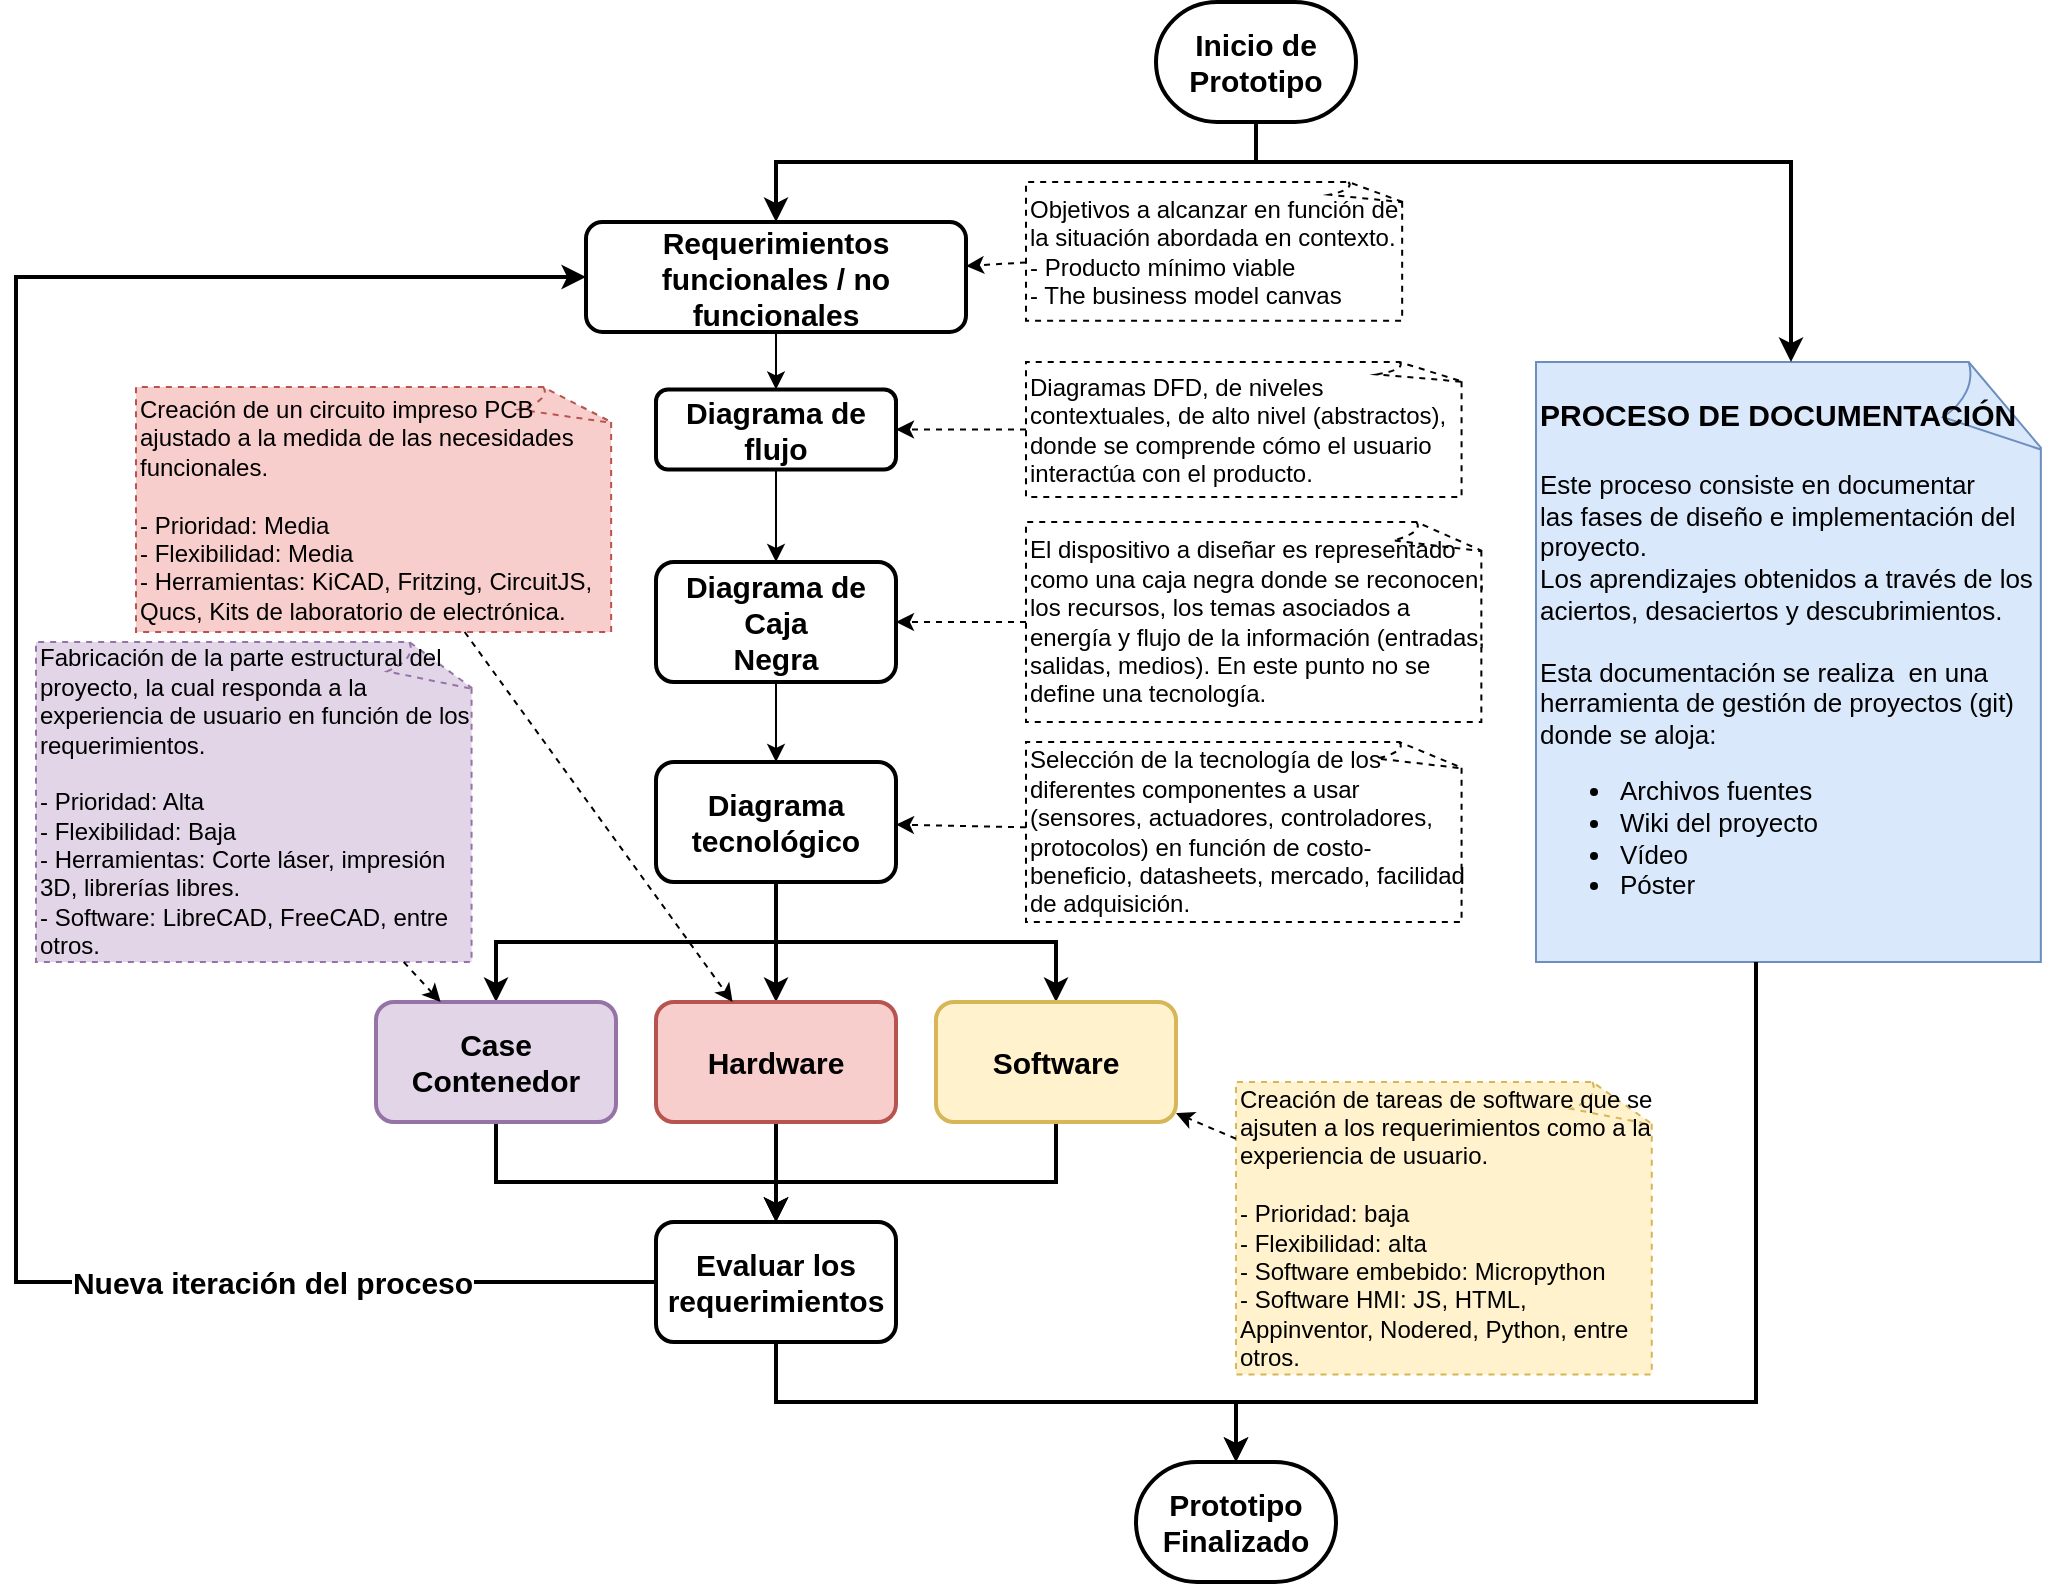 <mxfile version="24.7.5" pages="5">
  <diagram id="zblVs6jppqcIoP6dB_b8" name="general">
    <mxGraphModel dx="1432" dy="977" grid="1" gridSize="10" guides="1" tooltips="1" connect="1" arrows="1" fold="1" page="1" pageScale="1" pageWidth="1100" pageHeight="850" math="0" shadow="0">
      <root>
        <mxCell id="0" />
        <mxCell id="1" parent="0" />
        <mxCell id="lhsRVdn5JNCcbfvOyx01-1" style="edgeStyle=orthogonalEdgeStyle;rounded=0;orthogonalLoop=1;jettySize=auto;html=1;entryX=0.5;entryY=0;entryDx=0;entryDy=0;exitX=0.5;exitY=1;exitDx=0;exitDy=0;exitPerimeter=0;strokeWidth=2;" parent="1" source="khMxp5yhewXDQ_LikuQ0-16" target="ctMKTAFmDEPiYeMykR64-2" edge="1">
          <mxGeometry relative="1" as="geometry">
            <Array as="points">
              <mxPoint x="650" y="110" />
              <mxPoint x="410" y="110" />
            </Array>
          </mxGeometry>
        </mxCell>
        <mxCell id="ctMKTAFmDEPiYeMykR64-6" style="edgeStyle=orthogonalEdgeStyle;rounded=0;orthogonalLoop=1;jettySize=auto;html=1;exitX=0.5;exitY=1;exitDx=0;exitDy=0;entryX=0.5;entryY=0;entryDx=0;entryDy=0;" parent="1" source="ctMKTAFmDEPiYeMykR64-2" target="ctMKTAFmDEPiYeMykR64-4" edge="1">
          <mxGeometry relative="1" as="geometry" />
        </mxCell>
        <mxCell id="ctMKTAFmDEPiYeMykR64-2" value="Requerimientos funcionales / no funcionales" style="rounded=1;whiteSpace=wrap;html=1;fontSize=15;fontStyle=1;strokeWidth=2;" parent="1" vertex="1">
          <mxGeometry x="315" y="140" width="190" height="55" as="geometry" />
        </mxCell>
        <mxCell id="ctMKTAFmDEPiYeMykR64-12" style="edgeStyle=orthogonalEdgeStyle;rounded=0;orthogonalLoop=1;jettySize=auto;html=1;exitX=0.5;exitY=1;exitDx=0;exitDy=0;entryX=0.5;entryY=0;entryDx=0;entryDy=0;" parent="1" source="ctMKTAFmDEPiYeMykR64-4" target="ctMKTAFmDEPiYeMykR64-8" edge="1">
          <mxGeometry relative="1" as="geometry" />
        </mxCell>
        <mxCell id="ctMKTAFmDEPiYeMykR64-4" value="Diagrama de flujo" style="rounded=1;whiteSpace=wrap;html=1;fontSize=15;fontStyle=1;strokeWidth=2;" parent="1" vertex="1">
          <mxGeometry x="350" y="223.75" width="120" height="40" as="geometry" />
        </mxCell>
        <mxCell id="7URIrKoZrntQFFkRXAgE-2" style="edgeStyle=orthogonalEdgeStyle;rounded=0;orthogonalLoop=1;jettySize=auto;html=1;exitX=0.5;exitY=1;exitDx=0;exitDy=0;entryX=0.5;entryY=0;entryDx=0;entryDy=0;" parent="1" source="ctMKTAFmDEPiYeMykR64-8" target="7URIrKoZrntQFFkRXAgE-1" edge="1">
          <mxGeometry relative="1" as="geometry" />
        </mxCell>
        <mxCell id="ctMKTAFmDEPiYeMykR64-8" value="Diagrama de Caja&lt;br style=&quot;font-size: 15px;&quot;&gt;Negra" style="rounded=1;whiteSpace=wrap;html=1;fontSize=15;fontStyle=1;strokeWidth=2;" parent="1" vertex="1">
          <mxGeometry x="350" y="310" width="120" height="60" as="geometry" />
        </mxCell>
        <mxCell id="7URIrKoZrntQFFkRXAgE-11" style="edgeStyle=orthogonalEdgeStyle;rounded=0;orthogonalLoop=1;jettySize=auto;html=1;entryX=0.5;entryY=0;entryDx=0;entryDy=0;strokeWidth=2;" parent="1" source="7URIrKoZrntQFFkRXAgE-1" target="7URIrKoZrntQFFkRXAgE-8" edge="1">
          <mxGeometry relative="1" as="geometry" />
        </mxCell>
        <mxCell id="7URIrKoZrntQFFkRXAgE-12" style="edgeStyle=orthogonalEdgeStyle;rounded=0;orthogonalLoop=1;jettySize=auto;html=1;entryX=0.5;entryY=0;entryDx=0;entryDy=0;strokeWidth=2;" parent="1" source="7URIrKoZrntQFFkRXAgE-1" target="7URIrKoZrntQFFkRXAgE-10" edge="1">
          <mxGeometry relative="1" as="geometry">
            <Array as="points">
              <mxPoint x="410" y="500" />
              <mxPoint x="550" y="500" />
            </Array>
          </mxGeometry>
        </mxCell>
        <mxCell id="7URIrKoZrntQFFkRXAgE-14" style="edgeStyle=orthogonalEdgeStyle;rounded=0;orthogonalLoop=1;jettySize=auto;html=1;exitX=0.5;exitY=1;exitDx=0;exitDy=0;strokeWidth=2;" parent="1" source="7URIrKoZrntQFFkRXAgE-1" target="7URIrKoZrntQFFkRXAgE-9" edge="1">
          <mxGeometry relative="1" as="geometry">
            <Array as="points">
              <mxPoint x="410" y="500" />
              <mxPoint x="270" y="500" />
            </Array>
          </mxGeometry>
        </mxCell>
        <mxCell id="7URIrKoZrntQFFkRXAgE-1" value="Diagrama tecnológico" style="rounded=1;whiteSpace=wrap;html=1;fontSize=15;fontStyle=1;strokeWidth=2;" parent="1" vertex="1">
          <mxGeometry x="350" y="410" width="120" height="60" as="geometry" />
        </mxCell>
        <mxCell id="EEnLOxuR0FQOjb9HqZ-0-1" style="edgeStyle=orthogonalEdgeStyle;rounded=0;orthogonalLoop=1;jettySize=auto;html=1;entryX=0;entryY=0.5;entryDx=0;entryDy=0;exitX=0;exitY=0.5;exitDx=0;exitDy=0;strokeWidth=2;" parent="1" source="7URIrKoZrntQFFkRXAgE-5" target="ctMKTAFmDEPiYeMykR64-2" edge="1">
          <mxGeometry relative="1" as="geometry">
            <Array as="points">
              <mxPoint x="30" y="670" />
              <mxPoint x="30" y="168" />
            </Array>
            <mxPoint x="350" y="660" as="sourcePoint" />
            <mxPoint x="280" y="190" as="targetPoint" />
          </mxGeometry>
        </mxCell>
        <mxCell id="khMxp5yhewXDQ_LikuQ0-17" value="Nueva iteración del proceso" style="edgeLabel;html=1;align=center;verticalAlign=middle;resizable=0;points=[];fontStyle=1;fontSize=15;" parent="EEnLOxuR0FQOjb9HqZ-0-1" vertex="1" connectable="0">
          <mxGeometry x="-0.8" y="3" relative="1" as="geometry">
            <mxPoint x="-82" y="-3" as="offset" />
          </mxGeometry>
        </mxCell>
        <mxCell id="khMxp5yhewXDQ_LikuQ0-11" style="edgeStyle=orthogonalEdgeStyle;rounded=0;orthogonalLoop=1;jettySize=auto;html=1;exitX=0.5;exitY=1;exitDx=0;exitDy=0;entryX=0.5;entryY=0;entryDx=0;entryDy=0;entryPerimeter=0;strokeWidth=2;" parent="1" source="7URIrKoZrntQFFkRXAgE-5" target="khMxp5yhewXDQ_LikuQ0-14" edge="1">
          <mxGeometry relative="1" as="geometry">
            <mxPoint x="410" y="740" as="targetPoint" />
          </mxGeometry>
        </mxCell>
        <mxCell id="7URIrKoZrntQFFkRXAgE-5" value="Evaluar los requerimientos" style="rounded=1;whiteSpace=wrap;html=1;fontSize=15;fontStyle=1;strokeWidth=2;" parent="1" vertex="1">
          <mxGeometry x="350" y="640" width="120" height="60" as="geometry" />
        </mxCell>
        <mxCell id="7URIrKoZrntQFFkRXAgE-15" style="edgeStyle=orthogonalEdgeStyle;rounded=0;orthogonalLoop=1;jettySize=auto;html=1;entryX=0.5;entryY=0;entryDx=0;entryDy=0;strokeWidth=2;" parent="1" source="7URIrKoZrntQFFkRXAgE-8" target="7URIrKoZrntQFFkRXAgE-5" edge="1">
          <mxGeometry relative="1" as="geometry" />
        </mxCell>
        <mxCell id="7URIrKoZrntQFFkRXAgE-8" value="Hardware" style="rounded=1;whiteSpace=wrap;html=1;fillColor=#f8cecc;strokeColor=#b85450;fontSize=15;fontStyle=1;strokeWidth=2;" parent="1" vertex="1">
          <mxGeometry x="350" y="530" width="120" height="60" as="geometry" />
        </mxCell>
        <mxCell id="7URIrKoZrntQFFkRXAgE-16" style="edgeStyle=orthogonalEdgeStyle;rounded=0;orthogonalLoop=1;jettySize=auto;html=1;exitX=0.5;exitY=1;exitDx=0;exitDy=0;entryX=0.5;entryY=0;entryDx=0;entryDy=0;strokeWidth=2;" parent="1" source="7URIrKoZrntQFFkRXAgE-9" target="7URIrKoZrntQFFkRXAgE-5" edge="1">
          <mxGeometry relative="1" as="geometry">
            <Array as="points">
              <mxPoint x="270" y="620" />
              <mxPoint x="410" y="620" />
            </Array>
          </mxGeometry>
        </mxCell>
        <mxCell id="7URIrKoZrntQFFkRXAgE-9" value="Case&lt;div style=&quot;font-size: 15px;&quot;&gt;Contenedor&lt;/div&gt;" style="rounded=1;whiteSpace=wrap;html=1;fillColor=#e1d5e7;strokeColor=#9673a6;fontSize=15;fontStyle=1;strokeWidth=2;" parent="1" vertex="1">
          <mxGeometry x="210" y="530" width="120" height="60" as="geometry" />
        </mxCell>
        <mxCell id="7URIrKoZrntQFFkRXAgE-17" style="edgeStyle=orthogonalEdgeStyle;rounded=0;orthogonalLoop=1;jettySize=auto;html=1;entryX=0.5;entryY=0;entryDx=0;entryDy=0;strokeWidth=2;" parent="1" source="7URIrKoZrntQFFkRXAgE-10" target="7URIrKoZrntQFFkRXAgE-5" edge="1">
          <mxGeometry relative="1" as="geometry">
            <Array as="points">
              <mxPoint x="550" y="620" />
              <mxPoint x="410" y="620" />
            </Array>
          </mxGeometry>
        </mxCell>
        <mxCell id="7URIrKoZrntQFFkRXAgE-10" value="Software" style="rounded=1;whiteSpace=wrap;html=1;fillColor=#fff2cc;strokeColor=#d6b656;fontSize=15;fontStyle=1;strokeWidth=2;" parent="1" vertex="1">
          <mxGeometry x="490" y="530" width="120" height="60" as="geometry" />
        </mxCell>
        <mxCell id="khMxp5yhewXDQ_LikuQ0-2" value="Creación de tareas de software que se ajsuten a los requerimientos como a la experiencia de usuario.&lt;div&gt;&lt;br&gt;- Prioridad: baja&lt;div&gt;- Flexibilidad: alta&lt;/div&gt;&lt;div&gt;&lt;span style=&quot;background-color: initial;&quot;&gt;- Software embebido: Micropython&lt;/span&gt;&lt;br&gt;&lt;/div&gt;&lt;div&gt;- Software HMI: JS, HTML, Appinventor, Nodered, Python, entre otros.&lt;/div&gt;&lt;/div&gt;" style="whiteSpace=wrap;html=1;shape=mxgraph.basic.document;align=left;dashed=1;fillColor=#fff2cc;strokeColor=#d6b656;" parent="1" vertex="1">
          <mxGeometry x="640" y="570" width="210" height="146.25" as="geometry" />
        </mxCell>
        <mxCell id="khMxp5yhewXDQ_LikuQ0-3" value="" style="endArrow=classic;html=1;rounded=0;dashed=1;" parent="1" source="khMxp5yhewXDQ_LikuQ0-2" target="7URIrKoZrntQFFkRXAgE-10" edge="1">
          <mxGeometry width="50" height="50" relative="1" as="geometry">
            <mxPoint x="330" y="510" as="sourcePoint" />
            <mxPoint x="380" y="460" as="targetPoint" />
          </mxGeometry>
        </mxCell>
        <mxCell id="khMxp5yhewXDQ_LikuQ0-4" value="Fabricación de la parte estructural del proyecto, la cual responda a la experiencia de usuario en función de los requerimientos.&lt;div&gt;&lt;br&gt;- Prioridad: Alta&lt;br&gt;- Flexibilidad: Baja&lt;br&gt;- Herramientas: Corte láser, impresión 3D, librerías libres.&lt;br&gt;- Software: LibreCAD, FreeCAD, entre otros.&lt;/div&gt;" style="whiteSpace=wrap;html=1;shape=mxgraph.basic.document;align=left;dashed=1;fillColor=#e1d5e7;strokeColor=#9673a6;" parent="1" vertex="1">
          <mxGeometry x="40" y="350" width="220" height="160" as="geometry" />
        </mxCell>
        <mxCell id="khMxp5yhewXDQ_LikuQ0-5" value="" style="endArrow=classic;html=1;rounded=0;dashed=1;" parent="1" source="khMxp5yhewXDQ_LikuQ0-4" target="7URIrKoZrntQFFkRXAgE-9" edge="1">
          <mxGeometry width="50" height="50" relative="1" as="geometry">
            <mxPoint x="330" y="510" as="sourcePoint" />
            <mxPoint x="380" y="460" as="targetPoint" />
          </mxGeometry>
        </mxCell>
        <mxCell id="khMxp5yhewXDQ_LikuQ0-6" value="&lt;div&gt;Creación de un circuito impreso PCB ajustado a la medida de las necesidades funcionales.&lt;/div&gt;&lt;div&gt;&lt;br&gt;&lt;/div&gt;- Prioridad: Media&lt;br&gt;- Flexibilidad: Media&lt;br&gt;- Herramientas: KiCAD, Fritzing, CircuitJS, Qucs, Kits de laboratorio de electrónica." style="whiteSpace=wrap;html=1;shape=mxgraph.basic.document;align=left;dashed=1;fillColor=#f8cecc;strokeColor=#b85450;" parent="1" vertex="1">
          <mxGeometry x="90" y="222.5" width="240" height="122.5" as="geometry" />
        </mxCell>
        <mxCell id="khMxp5yhewXDQ_LikuQ0-7" value="" style="endArrow=classic;html=1;rounded=0;dashed=1;" parent="1" source="khMxp5yhewXDQ_LikuQ0-6" target="7URIrKoZrntQFFkRXAgE-8" edge="1">
          <mxGeometry width="50" height="50" relative="1" as="geometry">
            <mxPoint x="700" y="532" as="sourcePoint" />
            <mxPoint x="660" y="547" as="targetPoint" />
          </mxGeometry>
        </mxCell>
        <mxCell id="khMxp5yhewXDQ_LikuQ0-14" value="Prototipo&lt;br style=&quot;font-size: 15px;&quot;&gt;Finalizado" style="strokeWidth=2;html=1;shape=mxgraph.flowchart.terminator;whiteSpace=wrap;fontStyle=1;fontSize=15;" parent="1" vertex="1">
          <mxGeometry x="590" y="760" width="100" height="60" as="geometry" />
        </mxCell>
        <mxCell id="khMxp5yhewXDQ_LikuQ0-16" value="Inicio de&lt;div&gt;Prototipo&lt;br&gt;&lt;/div&gt;" style="strokeWidth=2;html=1;shape=mxgraph.flowchart.terminator;whiteSpace=wrap;fontStyle=1;fontSize=15;" parent="1" vertex="1">
          <mxGeometry x="600" y="30" width="100" height="60" as="geometry" />
        </mxCell>
        <mxCell id="khMxp5yhewXDQ_LikuQ0-18" value="&lt;div&gt;&lt;span style=&quot;background-color: initial;&quot;&gt;Objetivos a alcanzar en función de la situación abordada en contexto&lt;/span&gt;&lt;span style=&quot;background-color: initial;&quot;&gt;.&lt;/span&gt;&lt;/div&gt;&lt;div&gt;&lt;span style=&quot;background-color: initial;&quot;&gt;- Producto mínimo viable&lt;/span&gt;&lt;br&gt;&lt;/div&gt;&lt;div&gt;- The business model canvas&lt;/div&gt;" style="whiteSpace=wrap;html=1;shape=mxgraph.basic.document;align=left;dashed=1;" parent="1" vertex="1">
          <mxGeometry x="535" y="120" width="190" height="69.37" as="geometry" />
        </mxCell>
        <mxCell id="khMxp5yhewXDQ_LikuQ0-19" value="" style="endArrow=classic;html=1;rounded=0;dashed=1;" parent="1" source="khMxp5yhewXDQ_LikuQ0-18" target="ctMKTAFmDEPiYeMykR64-2" edge="1">
          <mxGeometry width="50" height="50" relative="1" as="geometry">
            <mxPoint x="700" y="611" as="sourcePoint" />
            <mxPoint x="660" y="594" as="targetPoint" />
          </mxGeometry>
        </mxCell>
        <mxCell id="5Bs77CCNB15Aal7O_y8E-1" value="Diagramas DFD, de niveles contextuales, de alto nivel (abstractos), donde se comprende cómo el usuario interactúa con el producto." style="whiteSpace=wrap;html=1;shape=mxgraph.basic.document;align=left;dashed=1;" parent="1" vertex="1">
          <mxGeometry x="535" y="210" width="220" height="67.5" as="geometry" />
        </mxCell>
        <mxCell id="5Bs77CCNB15Aal7O_y8E-2" value="" style="endArrow=classic;html=1;rounded=0;dashed=1;" parent="1" source="5Bs77CCNB15Aal7O_y8E-1" target="ctMKTAFmDEPiYeMykR64-4" edge="1">
          <mxGeometry width="50" height="50" relative="1" as="geometry">
            <mxPoint x="560" y="202" as="sourcePoint" />
            <mxPoint x="515" y="203" as="targetPoint" />
          </mxGeometry>
        </mxCell>
        <mxCell id="5Bs77CCNB15Aal7O_y8E-3" value="El dispositivo a diseñar es representado como una caja negra donde se reconocen, los recursos, los temas asociados a energía y flujo de la información (entradas, salidas, medios). En este punto no se define una tecnología." style="whiteSpace=wrap;html=1;shape=mxgraph.basic.document;align=left;dashed=1;" parent="1" vertex="1">
          <mxGeometry x="535" y="290" width="230" height="100" as="geometry" />
        </mxCell>
        <mxCell id="5Bs77CCNB15Aal7O_y8E-4" value="" style="endArrow=classic;html=1;rounded=0;dashed=1;entryX=1;entryY=0.5;entryDx=0;entryDy=0;" parent="1" source="5Bs77CCNB15Aal7O_y8E-3" target="ctMKTAFmDEPiYeMykR64-8" edge="1">
          <mxGeometry width="50" height="50" relative="1" as="geometry">
            <mxPoint x="550" y="266" as="sourcePoint" />
            <mxPoint x="480" y="273" as="targetPoint" />
          </mxGeometry>
        </mxCell>
        <mxCell id="5Bs77CCNB15Aal7O_y8E-5" value="Selección de la tecnología de los diferentes componentes a usar (sensores, actuadores, controladores, protocolos) en función de costo-beneficio, datasheets, mercado, facilidad de adquisición." style="whiteSpace=wrap;html=1;shape=mxgraph.basic.document;align=left;dashed=1;" parent="1" vertex="1">
          <mxGeometry x="535" y="400" width="220" height="90" as="geometry" />
        </mxCell>
        <mxCell id="5Bs77CCNB15Aal7O_y8E-6" value="" style="endArrow=classic;html=1;rounded=0;dashed=1;" parent="1" source="5Bs77CCNB15Aal7O_y8E-5" target="7URIrKoZrntQFFkRXAgE-1" edge="1">
          <mxGeometry width="50" height="50" relative="1" as="geometry">
            <mxPoint x="550" y="365" as="sourcePoint" />
            <mxPoint x="480" y="370" as="targetPoint" />
          </mxGeometry>
        </mxCell>
        <mxCell id="5Bs77CCNB15Aal7O_y8E-16" value="&lt;div style=&quot;&quot;&gt;&lt;b style=&quot;font-size: 15px; text-wrap: nowrap; background-color: initial;&quot;&gt;PROCESO DE DOCUMENTACIÓN&lt;/b&gt;&lt;/div&gt;&lt;div style=&quot;&quot;&gt;&lt;span style=&quot;font-size: 15px; text-wrap: nowrap;&quot;&gt;&lt;br&gt;&lt;/span&gt;&lt;/div&gt;&lt;span style=&quot;text-wrap: nowrap; font-size: 13px;&quot;&gt;&lt;font style=&quot;font-size: 13px;&quot;&gt;&lt;div style=&quot;&quot;&gt;&lt;span style=&quot;background-color: initial;&quot;&gt;Este proceso consiste en &lt;/span&gt;&lt;span style=&quot;background-color: initial;&quot;&gt;documentar&lt;/span&gt;&lt;/div&gt;&lt;div style=&quot;&quot;&gt;&lt;span style=&quot;background-color: initial;&quot;&gt;las fases de diseño &lt;/span&gt;&lt;span style=&quot;background-color: initial;&quot;&gt;e implementación del&amp;nbsp;&lt;/span&gt;&lt;/div&gt;&lt;div style=&quot;&quot;&gt;&lt;span style=&quot;background-color: initial;&quot;&gt;proyecto.&lt;/span&gt;&lt;/div&gt;&lt;/font&gt;&lt;/span&gt;&lt;div style=&quot;text-wrap: nowrap; font-size: 13px;&quot;&gt;&lt;font style=&quot;font-size: 13px;&quot;&gt;Los aprendizajes obtenidos a través de los&lt;/font&gt;&lt;/div&gt;&lt;div style=&quot;text-wrap: nowrap; font-size: 13px;&quot;&gt;&lt;font style=&quot;font-size: 13px;&quot;&gt;aciertos, desaciertos y descubrimientos.&lt;/font&gt;&lt;/div&gt;&lt;div style=&quot;text-wrap: nowrap; font-size: 13px;&quot;&gt;&lt;font style=&quot;font-size: 13px;&quot;&gt;&lt;br&gt;&lt;/font&gt;&lt;/div&gt;&lt;div style=&quot;text-wrap: nowrap; font-size: 13px;&quot;&gt;&lt;font style=&quot;font-size: 13px;&quot;&gt;Esta documentación se realiza&amp;nbsp; en una&lt;/font&gt;&lt;/div&gt;&lt;div style=&quot;text-wrap: nowrap; font-size: 13px;&quot;&gt;&lt;font style=&quot;font-size: 13px;&quot;&gt;herramienta de gestión de proyectos (git)&lt;/font&gt;&lt;/div&gt;&lt;div style=&quot;text-wrap: nowrap; font-size: 13px;&quot;&gt;&lt;font style=&quot;font-size: 13px;&quot;&gt;donde se aloja:&lt;/font&gt;&lt;/div&gt;&lt;div style=&quot;text-wrap: nowrap; font-size: 13px;&quot;&gt;&lt;ul style=&quot;&quot;&gt;&lt;li style=&quot;&quot;&gt;&lt;font style=&quot;font-size: 13px;&quot;&gt;&lt;span style=&quot;background-color: initial;&quot;&gt;Archivos fuentes&lt;/span&gt;&lt;br&gt;&lt;/font&gt;&lt;/li&gt;&lt;li style=&quot;&quot;&gt;&lt;font style=&quot;font-size: 13px;&quot;&gt;Wiki del proyecto&lt;/font&gt;&lt;/li&gt;&lt;li style=&quot;&quot;&gt;&lt;font style=&quot;font-size: 13px;&quot;&gt;Vídeo&lt;/font&gt;&lt;/li&gt;&lt;li style=&quot;&quot;&gt;&lt;font style=&quot;font-size: 13px;&quot;&gt;Póster&lt;/font&gt;&lt;/li&gt;&lt;/ul&gt;&lt;/div&gt;" style="html=1;shape=mxgraph.basic.document;align=left;whiteSpace=wrap;fillColor=#dae8fc;strokeColor=#6c8ebf;" parent="1" vertex="1">
          <mxGeometry x="790" y="210" width="255" height="300" as="geometry" />
        </mxCell>
        <mxCell id="5Bs77CCNB15Aal7O_y8E-18" style="edgeStyle=orthogonalEdgeStyle;rounded=0;orthogonalLoop=1;jettySize=auto;html=1;entryX=0.5;entryY=0;entryDx=0;entryDy=0;entryPerimeter=0;strokeWidth=2;" parent="1" source="5Bs77CCNB15Aal7O_y8E-16" target="khMxp5yhewXDQ_LikuQ0-14" edge="1">
          <mxGeometry relative="1" as="geometry">
            <Array as="points">
              <mxPoint x="900" y="730" />
              <mxPoint x="640" y="730" />
            </Array>
          </mxGeometry>
        </mxCell>
        <mxCell id="5Bs77CCNB15Aal7O_y8E-19" style="edgeStyle=orthogonalEdgeStyle;rounded=0;orthogonalLoop=1;jettySize=auto;html=1;exitX=0.5;exitY=1;exitDx=0;exitDy=0;exitPerimeter=0;entryX=0.5;entryY=0;entryDx=0;entryDy=0;entryPerimeter=0;strokeWidth=2;" parent="1" source="khMxp5yhewXDQ_LikuQ0-16" target="5Bs77CCNB15Aal7O_y8E-16" edge="1">
          <mxGeometry relative="1" as="geometry">
            <Array as="points">
              <mxPoint x="650" y="110" />
              <mxPoint x="918" y="110" />
            </Array>
          </mxGeometry>
        </mxCell>
      </root>
    </mxGraphModel>
  </diagram>
  <diagram id="9mq_l-3yCpOywY47rG8G" name="Page-2">
    <mxGraphModel dx="1432" dy="977" grid="1" gridSize="10" guides="1" tooltips="1" connect="1" arrows="1" fold="1" page="1" pageScale="1" pageWidth="1100" pageHeight="850" math="0" shadow="0">
      <root>
        <mxCell id="JfDeo_djMBfZ69hufNx3-0" />
        <mxCell id="JfDeo_djMBfZ69hufNx3-1" parent="JfDeo_djMBfZ69hufNx3-0" />
        <mxCell id="fsao7PUElZLcO97EdXw2-1" style="edgeStyle=orthogonalEdgeStyle;rounded=0;orthogonalLoop=1;jettySize=auto;html=1;exitX=1;exitY=0.5;exitDx=0;exitDy=0;" parent="JfDeo_djMBfZ69hufNx3-1" source="JfDeo_djMBfZ69hufNx3-2" target="fsao7PUElZLcO97EdXw2-0" edge="1">
          <mxGeometry relative="1" as="geometry" />
        </mxCell>
        <mxCell id="JfDeo_djMBfZ69hufNx3-2" value="Microcontrolador" style="rounded=1;whiteSpace=wrap;html=1;" parent="JfDeo_djMBfZ69hufNx3-1" vertex="1">
          <mxGeometry x="520" y="300" width="120" height="60" as="geometry" />
        </mxCell>
        <mxCell id="JfDeo_djMBfZ69hufNx3-5" style="edgeStyle=orthogonalEdgeStyle;rounded=0;orthogonalLoop=1;jettySize=auto;html=1;exitX=1;exitY=0.5;exitDx=0;exitDy=0;entryX=0;entryY=0.5;entryDx=0;entryDy=0;" parent="JfDeo_djMBfZ69hufNx3-1" source="JfDeo_djMBfZ69hufNx3-3" target="JfDeo_djMBfZ69hufNx3-2" edge="1">
          <mxGeometry relative="1" as="geometry" />
        </mxCell>
        <mxCell id="JfDeo_djMBfZ69hufNx3-3" value="Sensor de humedad" style="rounded=1;whiteSpace=wrap;html=1;" parent="JfDeo_djMBfZ69hufNx3-1" vertex="1">
          <mxGeometry x="280" y="300" width="120" height="60" as="geometry" />
        </mxCell>
        <mxCell id="JfDeo_djMBfZ69hufNx3-4" value="Medición de condiciones de humedad para una planta" style="text;html=1;strokeColor=none;fillColor=none;align=center;verticalAlign=middle;whiteSpace=wrap;rounded=0;" parent="JfDeo_djMBfZ69hufNx3-1" vertex="1">
          <mxGeometry x="420" y="140" width="240" height="30" as="geometry" />
        </mxCell>
        <mxCell id="fsao7PUElZLcO97EdXw2-0" value="Pantalla" style="rounded=1;whiteSpace=wrap;html=1;" parent="JfDeo_djMBfZ69hufNx3-1" vertex="1">
          <mxGeometry x="750" y="300" width="120" height="60" as="geometry" />
        </mxCell>
      </root>
    </mxGraphModel>
  </diagram>
  <diagram id="j4U7a5UTWqFuQXq5nNy4" name="Page-3">
    <mxGraphModel dx="811" dy="543" grid="1" gridSize="10" guides="1" tooltips="1" connect="1" arrows="1" fold="1" page="1" pageScale="1" pageWidth="1100" pageHeight="850" math="0" shadow="0">
      <root>
        <mxCell id="6Sg8Y1ruEQHVuVQhc65C-0" />
        <mxCell id="6Sg8Y1ruEQHVuVQhc65C-1" parent="6Sg8Y1ruEQHVuVQhc65C-0" />
        <mxCell id="6Sg8Y1ruEQHVuVQhc65C-2" value="Microcontrolador" style="rounded=1;whiteSpace=wrap;html=1;" parent="6Sg8Y1ruEQHVuVQhc65C-1" vertex="1">
          <mxGeometry x="530" y="390" width="120" height="60" as="geometry" />
        </mxCell>
        <mxCell id="6Sg8Y1ruEQHVuVQhc65C-3" style="edgeStyle=orthogonalEdgeStyle;rounded=0;orthogonalLoop=1;jettySize=auto;html=1;exitX=1;exitY=0.5;exitDx=0;exitDy=0;entryX=0;entryY=0.5;entryDx=0;entryDy=0;" parent="6Sg8Y1ruEQHVuVQhc65C-1" source="6Sg8Y1ruEQHVuVQhc65C-4" target="6Sg8Y1ruEQHVuVQhc65C-2" edge="1">
          <mxGeometry relative="1" as="geometry" />
        </mxCell>
        <mxCell id="6Sg8Y1ruEQHVuVQhc65C-4" value="Sensor de humedad" style="rounded=1;whiteSpace=wrap;html=1;" parent="6Sg8Y1ruEQHVuVQhc65C-1" vertex="1">
          <mxGeometry x="290" y="390" width="120" height="60" as="geometry" />
        </mxCell>
        <mxCell id="6Sg8Y1ruEQHVuVQhc65C-5" value="" style="shape=image;verticalLabelPosition=bottom;labelBackgroundColor=#ffffff;verticalAlign=top;aspect=fixed;imageAspect=0;image=https://www.electronicoscaldas.com/2621-thickbox_default/sensor-de-humedad-en-suelo-yl-69.jpg;" parent="6Sg8Y1ruEQHVuVQhc65C-1" vertex="1">
          <mxGeometry x="220" y="250" width="130" height="130" as="geometry" />
        </mxCell>
        <mxCell id="6Sg8Y1ruEQHVuVQhc65C-6" value="Resistivo" style="text;html=1;strokeColor=none;fillColor=none;align=center;verticalAlign=middle;whiteSpace=wrap;rounded=0;" parent="6Sg8Y1ruEQHVuVQhc65C-1" vertex="1">
          <mxGeometry x="370" y="318.96" width="60" height="30" as="geometry" />
        </mxCell>
        <mxCell id="6Sg8Y1ruEQHVuVQhc65C-7" value="Analógico&lt;br&gt;ADC" style="text;html=1;strokeColor=none;fillColor=none;align=center;verticalAlign=middle;whiteSpace=wrap;rounded=0;" parent="6Sg8Y1ruEQHVuVQhc65C-1" vertex="1">
          <mxGeometry x="430" y="380" width="60" height="30" as="geometry" />
        </mxCell>
        <mxCell id="6Sg8Y1ruEQHVuVQhc65C-8" value="" style="shape=image;verticalLabelPosition=bottom;labelBackgroundColor=#ffffff;verticalAlign=top;aspect=fixed;imageAspect=0;image=https://www.sigmaelectronica.net/wp-content/uploads/2019/03/ESP-32.jpg;" parent="6Sg8Y1ruEQHVuVQhc65C-1" vertex="1">
          <mxGeometry x="517.5" y="280" width="145" height="107.91" as="geometry" />
        </mxCell>
        <mxCell id="6Sg8Y1ruEQHVuVQhc65C-9" value="" style="shape=image;verticalLabelPosition=bottom;labelBackgroundColor=#ffffff;verticalAlign=top;aspect=fixed;imageAspect=0;image=https://cdn.electronilab.co/wp-content/uploads/2019/01/Adafruit-STEMMA-Sensor-de-humedad-de-suelo-Capacitivo-I2C-1.jpg;" parent="6Sg8Y1ruEQHVuVQhc65C-1" vertex="1">
          <mxGeometry x="233.33" y="460" width="146.67" height="110" as="geometry" />
        </mxCell>
        <mxCell id="6Sg8Y1ruEQHVuVQhc65C-10" value="Capacitivo" style="text;html=1;strokeColor=none;fillColor=none;align=center;verticalAlign=middle;whiteSpace=wrap;rounded=0;" parent="6Sg8Y1ruEQHVuVQhc65C-1" vertex="1">
          <mxGeometry x="380" y="470" width="60" height="30" as="geometry" />
        </mxCell>
        <mxCell id="6Sg8Y1ruEQHVuVQhc65C-11" value="Digital" style="text;html=1;strokeColor=none;fillColor=none;align=center;verticalAlign=middle;whiteSpace=wrap;rounded=0;" parent="6Sg8Y1ruEQHVuVQhc65C-1" vertex="1">
          <mxGeometry x="430" y="450" width="60" height="30" as="geometry" />
        </mxCell>
        <mxCell id="6Sg8Y1ruEQHVuVQhc65C-12" value="I2C" style="text;html=1;strokeColor=none;fillColor=none;align=center;verticalAlign=middle;whiteSpace=wrap;rounded=0;" parent="6Sg8Y1ruEQHVuVQhc65C-1" vertex="1">
          <mxGeometry x="430" y="430" width="60" height="30" as="geometry" />
        </mxCell>
      </root>
    </mxGraphModel>
  </diagram>
  <diagram id="QN_vEkt5u0nE_gKEDmFc" name="Page-4">
    <mxGraphModel dx="1420" dy="950" grid="1" gridSize="10" guides="1" tooltips="1" connect="1" arrows="1" fold="1" page="1" pageScale="1" pageWidth="1100" pageHeight="850" math="0" shadow="0">
      <root>
        <mxCell id="KAkpp7RDVK6_MT3M8nx0-0" />
        <mxCell id="KAkpp7RDVK6_MT3M8nx0-1" parent="KAkpp7RDVK6_MT3M8nx0-0" />
        <mxCell id="ncYF8E-87kHzc0dWfyKL-0" value="Hardware" style="rounded=1;whiteSpace=wrap;html=1;" parent="KAkpp7RDVK6_MT3M8nx0-1" vertex="1">
          <mxGeometry x="120" y="70" width="120" height="60" as="geometry" />
        </mxCell>
        <mxCell id="ncYF8E-87kHzc0dWfyKL-1" value="Circuitos electrónicos" style="text;html=1;strokeColor=none;fillColor=none;align=center;verticalAlign=middle;whiteSpace=wrap;rounded=0;" parent="KAkpp7RDVK6_MT3M8nx0-1" vertex="1">
          <mxGeometry x="320" y="170" width="140" height="30" as="geometry" />
        </mxCell>
        <mxCell id="ncYF8E-87kHzc0dWfyKL-3" value="Protocolos de comunicación" style="text;html=1;strokeColor=none;fillColor=none;align=center;verticalAlign=middle;whiteSpace=wrap;rounded=0;" parent="KAkpp7RDVK6_MT3M8nx0-1" vertex="1">
          <mxGeometry x="320" y="90" width="170" height="30" as="geometry" />
        </mxCell>
        <mxCell id="ncYF8E-87kHzc0dWfyKL-11" style="edgeStyle=orthogonalEdgeStyle;rounded=0;orthogonalLoop=1;jettySize=auto;html=1;" parent="KAkpp7RDVK6_MT3M8nx0-1" source="ncYF8E-87kHzc0dWfyKL-4" target="ncYF8E-87kHzc0dWfyKL-10" edge="1">
          <mxGeometry relative="1" as="geometry" />
        </mxCell>
        <mxCell id="ncYF8E-87kHzc0dWfyKL-4" value="Circuito impreso PCB" style="text;html=1;strokeColor=none;fillColor=none;align=center;verticalAlign=middle;whiteSpace=wrap;rounded=0;" parent="KAkpp7RDVK6_MT3M8nx0-1" vertex="1">
          <mxGeometry x="480" y="140" width="120" height="30" as="geometry" />
        </mxCell>
        <mxCell id="ncYF8E-87kHzc0dWfyKL-9" style="edgeStyle=orthogonalEdgeStyle;rounded=0;orthogonalLoop=1;jettySize=auto;html=1;entryX=0;entryY=0.5;entryDx=0;entryDy=0;" parent="KAkpp7RDVK6_MT3M8nx0-1" source="ncYF8E-87kHzc0dWfyKL-5" target="ncYF8E-87kHzc0dWfyKL-7" edge="1">
          <mxGeometry relative="1" as="geometry" />
        </mxCell>
        <mxCell id="ncYF8E-87kHzc0dWfyKL-5" value="Simulaciones" style="text;html=1;strokeColor=none;fillColor=none;align=center;verticalAlign=middle;whiteSpace=wrap;rounded=0;" parent="KAkpp7RDVK6_MT3M8nx0-1" vertex="1">
          <mxGeometry x="480" y="180" width="80" height="30" as="geometry" />
        </mxCell>
        <mxCell id="ncYF8E-87kHzc0dWfyKL-6" value="Cálculos" style="text;html=1;strokeColor=none;fillColor=none;align=center;verticalAlign=middle;whiteSpace=wrap;rounded=0;" parent="KAkpp7RDVK6_MT3M8nx0-1" vertex="1">
          <mxGeometry x="480" y="210" width="90" height="30" as="geometry" />
        </mxCell>
        <mxCell id="ncYF8E-87kHzc0dWfyKL-7" value="Qucs" style="text;html=1;strokeColor=none;fillColor=none;align=center;verticalAlign=middle;whiteSpace=wrap;rounded=0;" parent="KAkpp7RDVK6_MT3M8nx0-1" vertex="1">
          <mxGeometry x="600" y="180" width="60" height="30" as="geometry" />
        </mxCell>
        <mxCell id="ncYF8E-87kHzc0dWfyKL-10" value="Kicad" style="text;html=1;strokeColor=none;fillColor=none;align=center;verticalAlign=middle;whiteSpace=wrap;rounded=0;" parent="KAkpp7RDVK6_MT3M8nx0-1" vertex="1">
          <mxGeometry x="650" y="140" width="60" height="30" as="geometry" />
        </mxCell>
      </root>
    </mxGraphModel>
  </diagram>
  <diagram id="flr-ftCO2a-tzj4DNMeC" name="Page-5">
    <mxGraphModel dx="949" dy="543" grid="1" gridSize="10" guides="1" tooltips="1" connect="1" arrows="1" fold="1" page="1" pageScale="1" pageWidth="1100" pageHeight="850" math="0" shadow="0">
      <root>
        <mxCell id="anz6rcCvv58mLcC2KDZa-0" />
        <mxCell id="anz6rcCvv58mLcC2KDZa-1" parent="anz6rcCvv58mLcC2KDZa-0" />
        <mxCell id="anz6rcCvv58mLcC2KDZa-2" value="Sistema bobina de tesla" style="rounded=1;whiteSpace=wrap;html=1;" vertex="1" parent="anz6rcCvv58mLcC2KDZa-1">
          <mxGeometry x="200" y="350" width="120" height="60" as="geometry" />
        </mxCell>
        <mxCell id="anz6rcCvv58mLcC2KDZa-6" style="edgeStyle=orthogonalEdgeStyle;rounded=0;orthogonalLoop=1;jettySize=auto;html=1;exitX=0;exitY=0.5;exitDx=0;exitDy=0;entryX=1;entryY=0.5;entryDx=0;entryDy=0;" edge="1" parent="anz6rcCvv58mLcC2KDZa-1" source="anz6rcCvv58mLcC2KDZa-3" target="anz6rcCvv58mLcC2KDZa-2">
          <mxGeometry relative="1" as="geometry" />
        </mxCell>
        <mxCell id="anz6rcCvv58mLcC2KDZa-3" value="Interfaz de usuario" style="rounded=1;whiteSpace=wrap;html=1;" vertex="1" parent="anz6rcCvv58mLcC2KDZa-1">
          <mxGeometry x="600" y="350" width="120" height="60" as="geometry" />
        </mxCell>
        <mxCell id="anz6rcCvv58mLcC2KDZa-5" value="Actor" style="shape=umlActor;verticalLabelPosition=bottom;verticalAlign=top;html=1;outlineConnect=0;" vertex="1" parent="anz6rcCvv58mLcC2KDZa-1">
          <mxGeometry x="645" y="430" width="30" height="60" as="geometry" />
        </mxCell>
        <mxCell id="anz6rcCvv58mLcC2KDZa-7" value="Cómo interactúa el usuario?" style="text;html=1;strokeColor=none;fillColor=none;align=center;verticalAlign=middle;whiteSpace=wrap;rounded=0;" vertex="1" parent="anz6rcCvv58mLcC2KDZa-1">
          <mxGeometry x="590" y="270" width="130" height="70" as="geometry" />
        </mxCell>
        <mxCell id="anz6rcCvv58mLcC2KDZa-8" value="Micropython&lt;br&gt;C++" style="text;html=1;strokeColor=none;fillColor=none;align=center;verticalAlign=middle;whiteSpace=wrap;rounded=0;" vertex="1" parent="anz6rcCvv58mLcC2KDZa-1">
          <mxGeometry x="230" y="310" width="60" height="30" as="geometry" />
        </mxCell>
        <mxCell id="anz6rcCvv58mLcC2KDZa-9" value="Java" style="text;html=1;strokeColor=none;fillColor=none;align=center;verticalAlign=middle;whiteSpace=wrap;rounded=0;" vertex="1" parent="anz6rcCvv58mLcC2KDZa-1">
          <mxGeometry x="720" y="320" width="60" height="30" as="geometry" />
        </mxCell>
        <mxCell id="anz6rcCvv58mLcC2KDZa-10" value="USB&lt;br&gt;WIFI" style="text;html=1;strokeColor=none;fillColor=none;align=center;verticalAlign=middle;whiteSpace=wrap;rounded=0;" vertex="1" parent="anz6rcCvv58mLcC2KDZa-1">
          <mxGeometry x="430" y="340" width="60" height="30" as="geometry" />
        </mxCell>
      </root>
    </mxGraphModel>
  </diagram>
</mxfile>
